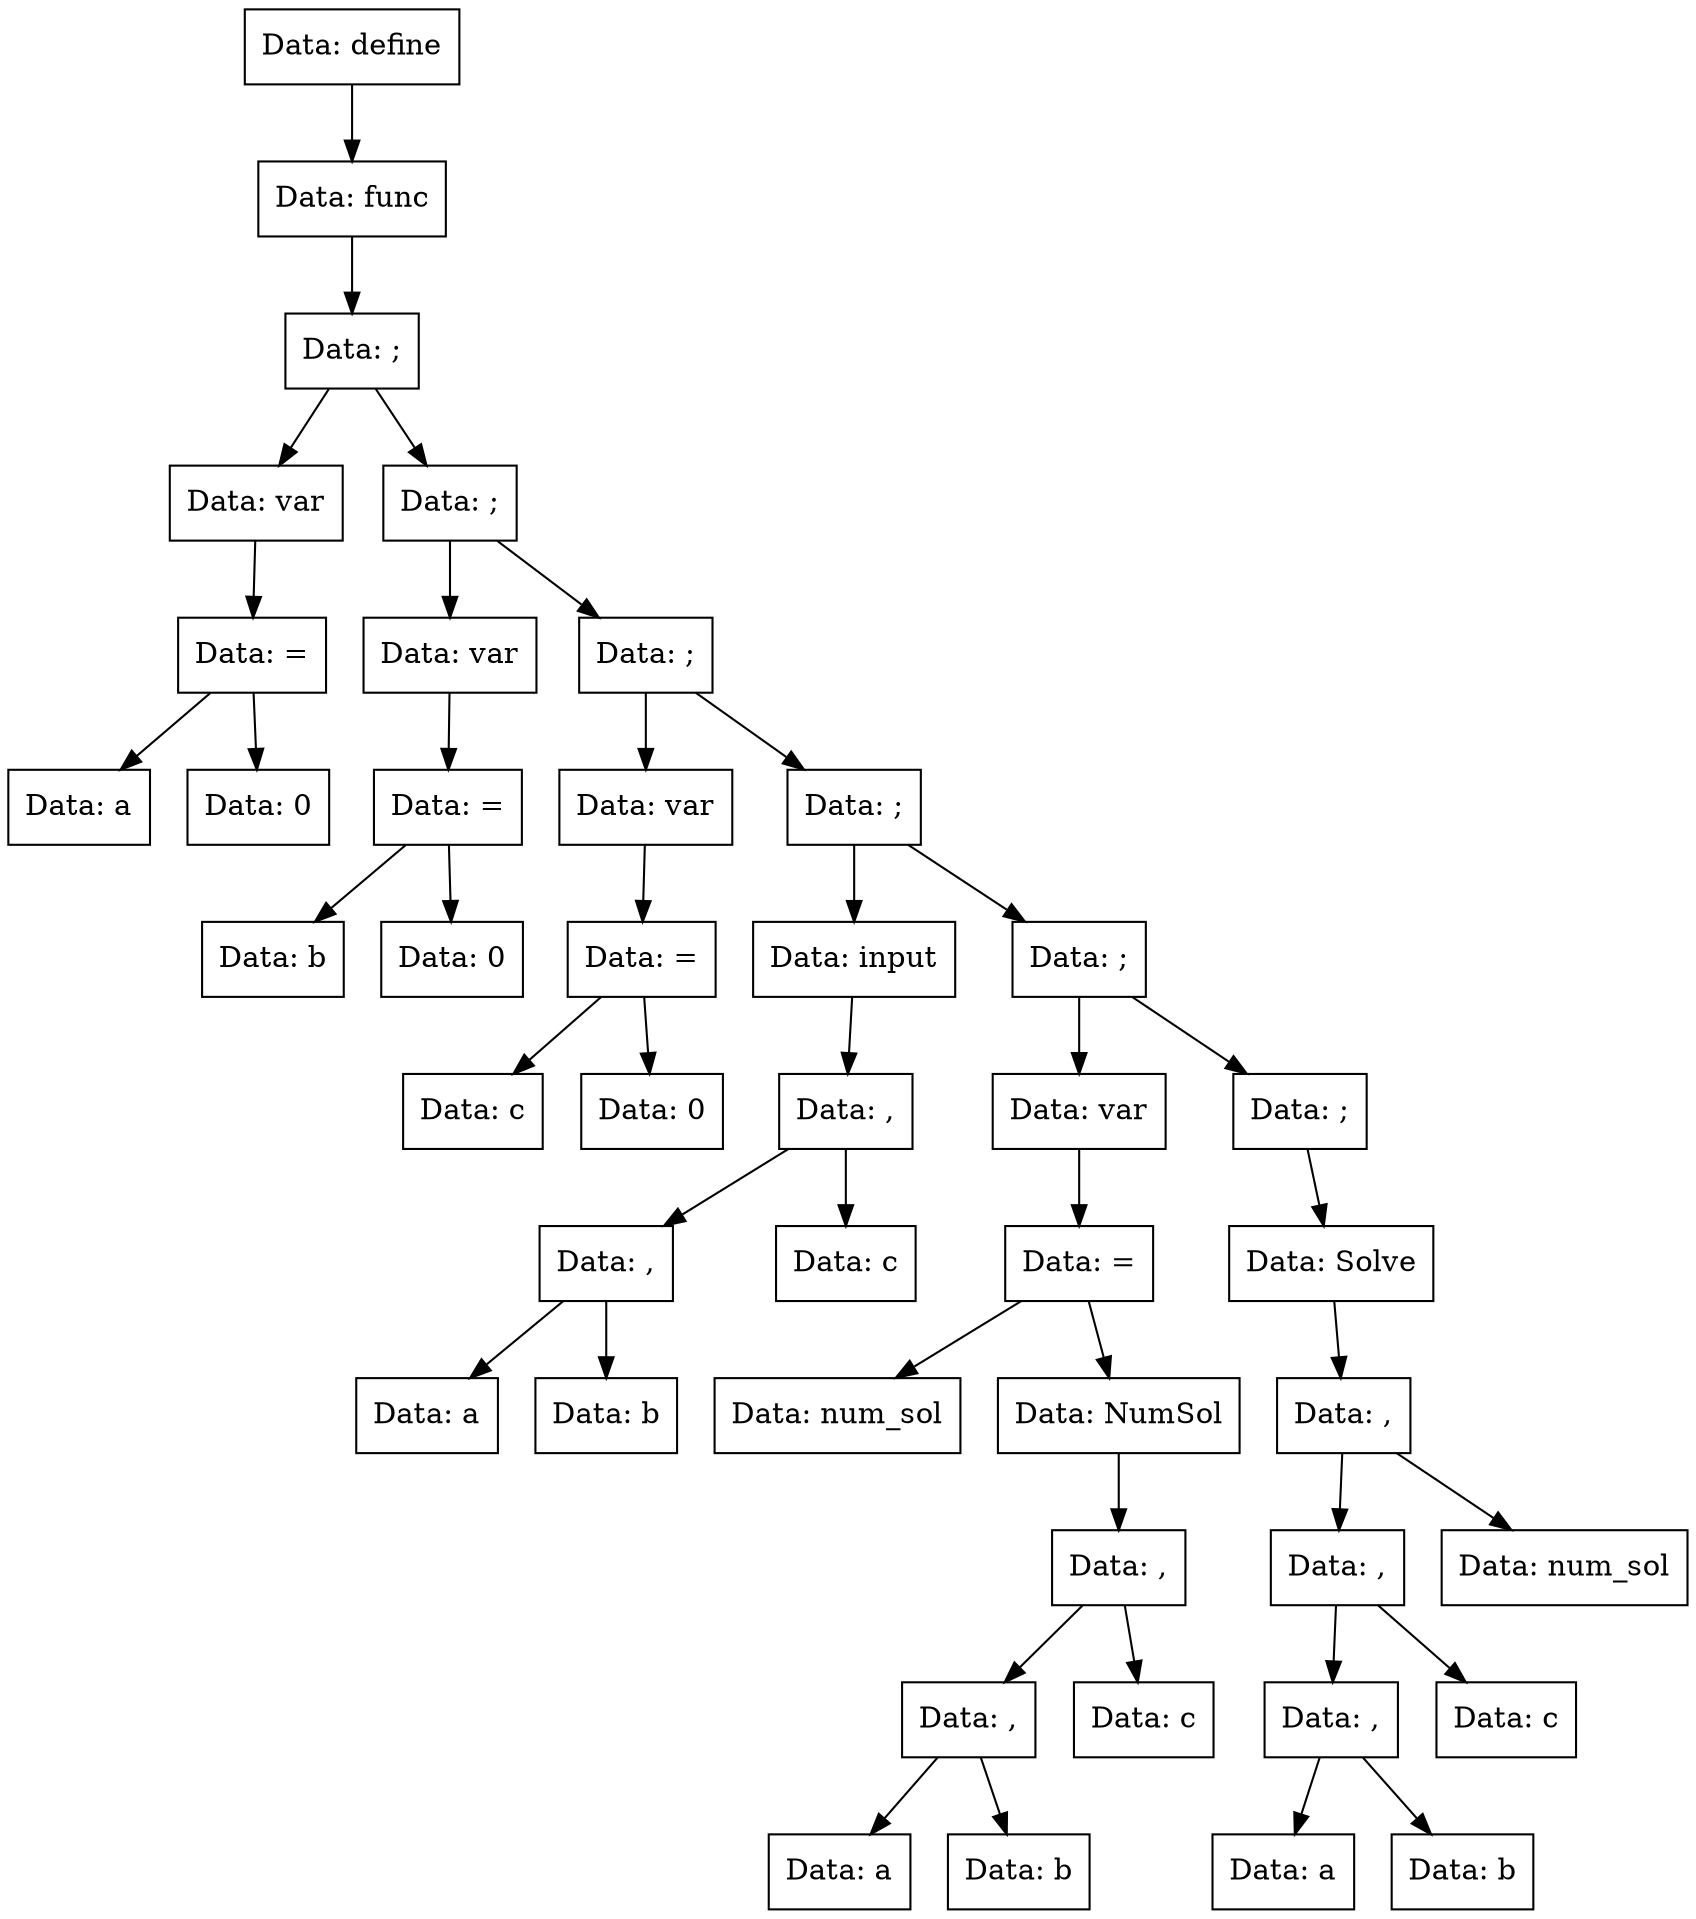 digraph func{
Node0x560ac7d806a0[shape="record", label="Data: define"];
Node0x560ac7d80740[shape="record", label="Data: func"];
Node0x560ac7d806f0[shape="record", label="Data: ;"];
Node0x560ac7d804c0[shape="record", label="Data: var"];
Node0x560ac7d80510[shape="record", label="Data: ="];
Node0x560ac7d805b0[shape="record", label="Data: a"];
Node0x560ac7d80510->Node0x560ac7d805b0;
Node0x560ac7d80560[shape="record", label="Data: 0"];
Node0x560ac7d80510->Node0x560ac7d80560;
Node0x560ac7d804c0->Node0x560ac7d80510;
Node0x560ac7d806f0->Node0x560ac7d804c0;
Node0x560ac7d803d0[shape="record", label="Data: ;"];
Node0x560ac7d80e70[shape="record", label="Data: var"];
Node0x560ac7d80b50[shape="record", label="Data: ="];
Node0x560ac7d80920[shape="record", label="Data: b"];
Node0x560ac7d80b50->Node0x560ac7d80920;
Node0x560ac7d80790[shape="record", label="Data: 0"];
Node0x560ac7d80b50->Node0x560ac7d80790;
Node0x560ac7d80e70->Node0x560ac7d80b50;
Node0x560ac7d803d0->Node0x560ac7d80e70;
Node0x560ac7d80600[shape="record", label="Data: ;"];
Node0x560ac7d80470[shape="record", label="Data: var"];
Node0x560ac7d80420[shape="record", label="Data: ="];
Node0x560ac7d80ec0[shape="record", label="Data: c"];
Node0x560ac7d80420->Node0x560ac7d80ec0;
Node0x560ac7d81000[shape="record", label="Data: 0"];
Node0x560ac7d80420->Node0x560ac7d81000;
Node0x560ac7d80470->Node0x560ac7d80420;
Node0x560ac7d80600->Node0x560ac7d80470;
Node0x560ac7d81050[shape="record", label="Data: ;"];
Node0x560ac7d80fb0[shape="record", label="Data: input"];
Node0x560ac7d810a0[shape="record", label="Data: ,"];
Node0x560ac7d80f60[shape="record", label="Data: ,"];
Node0x560ac7d810f0[shape="record", label="Data: a"];
Node0x560ac7d80f60->Node0x560ac7d810f0;
Node0x560ac7d80f10[shape="record", label="Data: b"];
Node0x560ac7d80f60->Node0x560ac7d80f10;
Node0x560ac7d810a0->Node0x560ac7d80f60;
Node0x560ac7d80ba0[shape="record", label="Data: c"];
Node0x560ac7d810a0->Node0x560ac7d80ba0;
Node0x560ac7d80fb0->Node0x560ac7d810a0;
Node0x560ac7d81050->Node0x560ac7d80fb0;
Node0x560ac7d80d80[shape="record", label="Data: ;"];
Node0x560ac7d80dd0[shape="record", label="Data: var"];
Node0x560ac7d80d30[shape="record", label="Data: ="];
Node0x560ac7d80e20[shape="record", label="Data: num_sol"];
Node0x560ac7d80d30->Node0x560ac7d80e20;
Node0x560ac7d80ce0[shape="record", label="Data: NumSol"];
Node0x560ac7d80c90[shape="record", label="Data: ,"];
Node0x560ac7d80bf0[shape="record", label="Data: ,"];
Node0x560ac7d80c40[shape="record", label="Data: a"];
Node0x560ac7d80bf0->Node0x560ac7d80c40;
Node0x560ac7d807e0[shape="record", label="Data: b"];
Node0x560ac7d80bf0->Node0x560ac7d807e0;
Node0x560ac7d80c90->Node0x560ac7d80bf0;
Node0x560ac7d80a60[shape="record", label="Data: c"];
Node0x560ac7d80c90->Node0x560ac7d80a60;
Node0x560ac7d80ce0->Node0x560ac7d80c90;
Node0x560ac7d80d30->Node0x560ac7d80ce0;
Node0x560ac7d80dd0->Node0x560ac7d80d30;
Node0x560ac7d80d80->Node0x560ac7d80dd0;
Node0x560ac7d80ab0[shape="record", label="Data: ;"];
Node0x560ac7d80a10[shape="record", label="Data: Solve"];
Node0x560ac7d80b00[shape="record", label="Data: ,"];
Node0x560ac7d809c0[shape="record", label="Data: ,"];
Node0x560ac7d80970[shape="record", label="Data: ,"];
Node0x560ac7d80830[shape="record", label="Data: a"];
Node0x560ac7d80970->Node0x560ac7d80830;
Node0x560ac7d80650[shape="record", label="Data: b"];
Node0x560ac7d80970->Node0x560ac7d80650;
Node0x560ac7d809c0->Node0x560ac7d80970;
Node0x560ac7d80880[shape="record", label="Data: c"];
Node0x560ac7d809c0->Node0x560ac7d80880;
Node0x560ac7d80b00->Node0x560ac7d809c0;
Node0x560ac7d808d0[shape="record", label="Data: num_sol"];
Node0x560ac7d80b00->Node0x560ac7d808d0;
Node0x560ac7d80a10->Node0x560ac7d80b00;
Node0x560ac7d80ab0->Node0x560ac7d80a10;
Node0x560ac7d80d80->Node0x560ac7d80ab0;
Node0x560ac7d81050->Node0x560ac7d80d80;
Node0x560ac7d80600->Node0x560ac7d81050;
Node0x560ac7d803d0->Node0x560ac7d80600;
Node0x560ac7d806f0->Node0x560ac7d803d0;
Node0x560ac7d80740->Node0x560ac7d806f0;
Node0x560ac7d806a0->Node0x560ac7d80740;
}